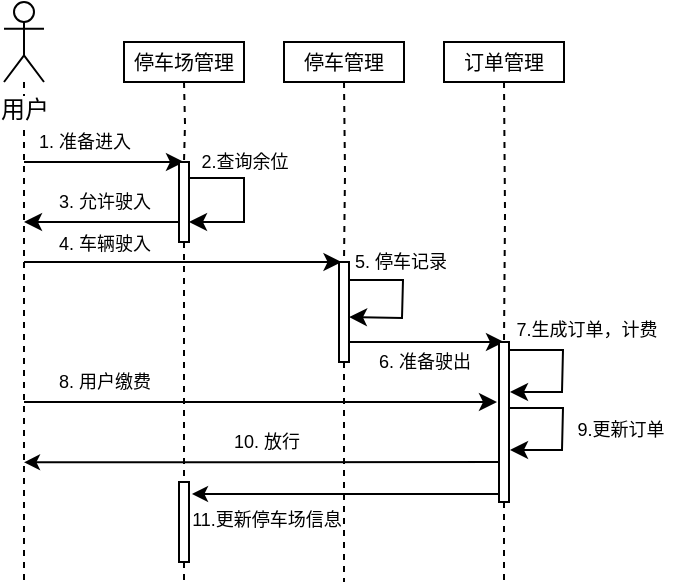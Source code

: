 <mxfile version="13.2.2" type="device"><diagram id="igMwZi8avEd2oZmqNjNi" name="第 1 页"><mxGraphModel dx="530" dy="360" grid="1" gridSize="10" guides="1" tooltips="1" connect="1" arrows="1" fold="1" page="1" pageScale="1" pageWidth="2000" pageHeight="1000" math="0" shadow="0"><root><mxCell id="0"/><mxCell id="1" parent="0"/><mxCell id="qglcW7JYUbHhm0F7xBUS-32" value="3. 允许驶入" style="text;html=1;align=center;verticalAlign=middle;resizable=0;points=[];autosize=1;fontSize=9;" parent="1" vertex="1"><mxGeometry x="160" y="180" width="60" height="20" as="geometry"/></mxCell><mxCell id="qglcW7JYUbHhm0F7xBUS-40" value="4. 车辆驶入" style="text;html=1;align=center;verticalAlign=middle;resizable=0;points=[];autosize=1;fontSize=9;" parent="1" vertex="1"><mxGeometry x="160" y="201" width="60" height="20" as="geometry"/></mxCell><mxCell id="qglcW7JYUbHhm0F7xBUS-9" style="edgeStyle=orthogonalEdgeStyle;rounded=0;orthogonalLoop=1;jettySize=auto;html=1;dashed=1;endArrow=none;endFill=0;" parent="1" source="qglcW7JYUbHhm0F7xBUS-1" edge="1"><mxGeometry relative="1" as="geometry"><mxPoint x="150" y="380" as="targetPoint"/></mxGeometry></mxCell><mxCell id="qglcW7JYUbHhm0F7xBUS-1" value="用户" style="shape=umlActor;verticalLabelPosition=bottom;labelBackgroundColor=#ffffff;verticalAlign=top;html=1;outlineConnect=0;" parent="1" vertex="1"><mxGeometry x="140" y="90" width="20" height="40" as="geometry"/></mxCell><mxCell id="qglcW7JYUbHhm0F7xBUS-10" style="edgeStyle=orthogonalEdgeStyle;rounded=0;orthogonalLoop=1;jettySize=auto;html=1;dashed=1;endArrow=none;endFill=0;" parent="1" source="ZohF471zZQNcrF_10OYR-8" edge="1"><mxGeometry relative="1" as="geometry"><mxPoint x="230" y="380" as="targetPoint"/><mxPoint x="230" y="130" as="sourcePoint"/><Array as="points"><mxPoint x="230" y="374"/><mxPoint x="230" y="374"/></Array></mxGeometry></mxCell><mxCell id="qglcW7JYUbHhm0F7xBUS-11" style="edgeStyle=orthogonalEdgeStyle;rounded=0;orthogonalLoop=1;jettySize=auto;html=1;dashed=1;endArrow=none;endFill=0;" parent="1" source="qglcW7JYUbHhm0F7xBUS-37" edge="1"><mxGeometry relative="1" as="geometry"><mxPoint x="310" y="380" as="targetPoint"/><mxPoint x="310" y="130" as="sourcePoint"/></mxGeometry></mxCell><mxCell id="qglcW7JYUbHhm0F7xBUS-12" style="edgeStyle=orthogonalEdgeStyle;rounded=0;orthogonalLoop=1;jettySize=auto;html=1;dashed=1;endArrow=none;endFill=0;" parent="1" source="qglcW7JYUbHhm0F7xBUS-47" edge="1"><mxGeometry relative="1" as="geometry"><mxPoint x="390" y="380" as="targetPoint"/><mxPoint x="390" y="130" as="sourcePoint"/></mxGeometry></mxCell><mxCell id="qglcW7JYUbHhm0F7xBUS-14" value="停车场管理" style="rounded=0;whiteSpace=wrap;html=1;fontSize=10;" parent="1" vertex="1"><mxGeometry x="200" y="110" width="60" height="20" as="geometry"/></mxCell><mxCell id="qglcW7JYUbHhm0F7xBUS-17" value="" style="endArrow=classic;html=1;fontSize=10;" parent="1" edge="1"><mxGeometry width="50" height="50" relative="1" as="geometry"><mxPoint x="150" y="170" as="sourcePoint"/><mxPoint x="230" y="170" as="targetPoint"/></mxGeometry></mxCell><mxCell id="qglcW7JYUbHhm0F7xBUS-18" value="1. 准备进入" style="text;html=1;align=center;verticalAlign=middle;resizable=0;points=[];autosize=1;fontSize=9;" parent="1" vertex="1"><mxGeometry x="150" y="150" width="60" height="20" as="geometry"/></mxCell><mxCell id="qglcW7JYUbHhm0F7xBUS-28" style="edgeStyle=orthogonalEdgeStyle;rounded=0;orthogonalLoop=1;jettySize=auto;html=1;exitX=0;exitY=0.75;exitDx=0;exitDy=0;endArrow=classic;endFill=1;fontSize=9;" parent="1" source="qglcW7JYUbHhm0F7xBUS-19" edge="1"><mxGeometry relative="1" as="geometry"><mxPoint x="150" y="200" as="targetPoint"/></mxGeometry></mxCell><mxCell id="qglcW7JYUbHhm0F7xBUS-19" value="" style="rounded=0;whiteSpace=wrap;html=1;fontSize=10;" parent="1" vertex="1"><mxGeometry x="227.5" y="170" width="5" height="40" as="geometry"/></mxCell><mxCell id="qglcW7JYUbHhm0F7xBUS-23" style="edgeStyle=orthogonalEdgeStyle;rounded=0;orthogonalLoop=1;jettySize=auto;html=1;dashed=1;endArrow=none;endFill=0;" parent="1" target="qglcW7JYUbHhm0F7xBUS-19" edge="1"><mxGeometry relative="1" as="geometry"><mxPoint x="230" y="340" as="targetPoint"/><mxPoint x="230" y="130" as="sourcePoint"/></mxGeometry></mxCell><mxCell id="qglcW7JYUbHhm0F7xBUS-26" value="" style="endArrow=classic;html=1;fontSize=10;rounded=0;entryX=1;entryY=0.75;entryDx=0;entryDy=0;" parent="1" target="qglcW7JYUbHhm0F7xBUS-19" edge="1"><mxGeometry width="50" height="50" relative="1" as="geometry"><mxPoint x="233" y="178" as="sourcePoint"/><mxPoint x="240" y="200" as="targetPoint"/><Array as="points"><mxPoint x="260" y="178"/><mxPoint x="260" y="200"/></Array></mxGeometry></mxCell><mxCell id="qglcW7JYUbHhm0F7xBUS-27" value="2.查询余位" style="text;html=1;align=center;verticalAlign=middle;resizable=0;points=[];autosize=1;fontSize=9;" parent="1" vertex="1"><mxGeometry x="230" y="160" width="60" height="20" as="geometry"/></mxCell><mxCell id="qglcW7JYUbHhm0F7xBUS-36" value="停车管理" style="rounded=0;whiteSpace=wrap;html=1;fontSize=10;" parent="1" vertex="1"><mxGeometry x="280" y="110" width="60" height="20" as="geometry"/></mxCell><mxCell id="qglcW7JYUbHhm0F7xBUS-37" value="" style="rounded=0;whiteSpace=wrap;html=1;fontSize=10;" parent="1" vertex="1"><mxGeometry x="307.5" y="220" width="5" height="50" as="geometry"/></mxCell><mxCell id="qglcW7JYUbHhm0F7xBUS-38" style="edgeStyle=orthogonalEdgeStyle;rounded=0;orthogonalLoop=1;jettySize=auto;html=1;dashed=1;endArrow=none;endFill=0;" parent="1" target="qglcW7JYUbHhm0F7xBUS-37" edge="1"><mxGeometry relative="1" as="geometry"><mxPoint x="310" y="340" as="targetPoint"/><mxPoint x="310" y="130" as="sourcePoint"/></mxGeometry></mxCell><mxCell id="qglcW7JYUbHhm0F7xBUS-39" value="" style="endArrow=classic;html=1;fontSize=10;entryX=0.25;entryY=0;entryDx=0;entryDy=0;" parent="1" target="qglcW7JYUbHhm0F7xBUS-37" edge="1"><mxGeometry width="50" height="50" relative="1" as="geometry"><mxPoint x="150" y="220" as="sourcePoint"/><mxPoint x="230" y="229.66" as="targetPoint"/></mxGeometry></mxCell><mxCell id="qglcW7JYUbHhm0F7xBUS-43" value="5. 停车记录" style="text;html=1;align=center;verticalAlign=middle;resizable=0;points=[];autosize=1;fontSize=9;" parent="1" vertex="1"><mxGeometry x="307.5" y="210" width="60" height="20" as="geometry"/></mxCell><mxCell id="qglcW7JYUbHhm0F7xBUS-45" value="订单管理" style="rounded=0;whiteSpace=wrap;html=1;fontSize=10;" parent="1" vertex="1"><mxGeometry x="360" y="110" width="60" height="20" as="geometry"/></mxCell><mxCell id="qglcW7JYUbHhm0F7xBUS-46" value="" style="endArrow=classic;html=1;fontSize=10;" parent="1" edge="1"><mxGeometry width="50" height="50" relative="1" as="geometry"><mxPoint x="313" y="260" as="sourcePoint"/><mxPoint x="390" y="260" as="targetPoint"/></mxGeometry></mxCell><mxCell id="ZohF471zZQNcrF_10OYR-15" style="edgeStyle=none;rounded=0;orthogonalLoop=1;jettySize=auto;html=1;startArrow=none;startFill=0;startSize=5;endArrow=classic;endFill=1;endSize=5;fillColor=#B2CEF7;fontSize=12;entryX=1.397;entryY=0.15;entryDx=0;entryDy=0;entryPerimeter=0;" edge="1" parent="1"><mxGeometry relative="1" as="geometry"><mxPoint x="387.5" y="336" as="sourcePoint"/><mxPoint x="233.985" y="336" as="targetPoint"/></mxGeometry></mxCell><mxCell id="qglcW7JYUbHhm0F7xBUS-47" value="" style="rounded=0;whiteSpace=wrap;html=1;fontSize=10;" parent="1" vertex="1"><mxGeometry x="387.5" y="260" width="5" height="80" as="geometry"/></mxCell><mxCell id="qglcW7JYUbHhm0F7xBUS-48" style="edgeStyle=orthogonalEdgeStyle;rounded=0;orthogonalLoop=1;jettySize=auto;html=1;dashed=1;endArrow=none;endFill=0;" parent="1" target="qglcW7JYUbHhm0F7xBUS-47" edge="1"><mxGeometry relative="1" as="geometry"><mxPoint x="390" y="340" as="targetPoint"/><mxPoint x="390" y="130" as="sourcePoint"/></mxGeometry></mxCell><mxCell id="qglcW7JYUbHhm0F7xBUS-49" value="6. 准备驶出" style="text;html=1;align=center;verticalAlign=middle;resizable=0;points=[];autosize=1;fontSize=9;" parent="1" vertex="1"><mxGeometry x="320" y="260" width="60" height="20" as="geometry"/></mxCell><mxCell id="qglcW7JYUbHhm0F7xBUS-50" value="" style="endArrow=classic;html=1;fontSize=10;rounded=0;" parent="1" edge="1"><mxGeometry width="50" height="50" relative="1" as="geometry"><mxPoint x="392.5" y="264" as="sourcePoint"/><mxPoint x="393" y="285" as="targetPoint"/><Array as="points"><mxPoint x="419.5" y="264"/><mxPoint x="419" y="285"/></Array></mxGeometry></mxCell><mxCell id="qglcW7JYUbHhm0F7xBUS-51" value="7.生成订单，计费" style="text;html=1;align=center;verticalAlign=middle;resizable=0;points=[];autosize=1;fontSize=9;" parent="1" vertex="1"><mxGeometry x="385.5" y="244" width="90" height="20" as="geometry"/></mxCell><mxCell id="qglcW7JYUbHhm0F7xBUS-52" style="edgeStyle=orthogonalEdgeStyle;rounded=0;orthogonalLoop=1;jettySize=auto;html=1;exitX=0;exitY=0.75;exitDx=0;exitDy=0;endArrow=classic;endFill=1;fontSize=9;" parent="1" edge="1"><mxGeometry relative="1" as="geometry"><mxPoint x="386.5" y="290" as="targetPoint"/><mxPoint x="150" y="290" as="sourcePoint"/></mxGeometry></mxCell><mxCell id="qglcW7JYUbHhm0F7xBUS-53" value="8. 用户缴费" style="text;html=1;align=center;verticalAlign=middle;resizable=0;points=[];autosize=1;fontSize=9;" parent="1" vertex="1"><mxGeometry x="160" y="270" width="60" height="20" as="geometry"/></mxCell><mxCell id="ZohF471zZQNcrF_10OYR-5" value="" style="endArrow=classic;html=1;fontSize=10;rounded=0;entryX=1;entryY=0.75;entryDx=0;entryDy=0;" edge="1" parent="1"><mxGeometry width="50" height="50" relative="1" as="geometry"><mxPoint x="312.5" y="229" as="sourcePoint"/><mxPoint x="312.5" y="247.5" as="targetPoint"/><Array as="points"><mxPoint x="339.5" y="229"/><mxPoint x="339" y="248"/></Array></mxGeometry></mxCell><mxCell id="ZohF471zZQNcrF_10OYR-17" style="edgeStyle=none;rounded=0;orthogonalLoop=1;jettySize=auto;html=1;exitX=0;exitY=0.75;exitDx=0;exitDy=0;startArrow=none;startFill=0;startSize=5;endArrow=classic;endFill=1;endSize=5;fillColor=#B2CEF7;fontSize=12;" edge="1" parent="1" source="qglcW7JYUbHhm0F7xBUS-47"><mxGeometry relative="1" as="geometry"><mxPoint x="150" y="320.138" as="targetPoint"/><mxPoint x="227.5" y="320" as="sourcePoint"/></mxGeometry></mxCell><mxCell id="ZohF471zZQNcrF_10OYR-8" value="" style="rounded=0;whiteSpace=wrap;html=1;fontSize=10;" vertex="1" parent="1"><mxGeometry x="227.5" y="330" width="5" height="40" as="geometry"/></mxCell><mxCell id="ZohF471zZQNcrF_10OYR-9" style="edgeStyle=orthogonalEdgeStyle;rounded=0;orthogonalLoop=1;jettySize=auto;html=1;dashed=1;endArrow=none;endFill=0;" edge="1" parent="1" source="qglcW7JYUbHhm0F7xBUS-19" target="ZohF471zZQNcrF_10OYR-8"><mxGeometry relative="1" as="geometry"><mxPoint x="230" y="360" as="targetPoint"/><mxPoint x="230" y="210" as="sourcePoint"/></mxGeometry></mxCell><mxCell id="ZohF471zZQNcrF_10OYR-10" value="" style="endArrow=classic;html=1;fontSize=10;rounded=0;" edge="1" parent="1"><mxGeometry width="50" height="50" relative="1" as="geometry"><mxPoint x="392.5" y="293" as="sourcePoint"/><mxPoint x="393" y="314" as="targetPoint"/><Array as="points"><mxPoint x="419.5" y="293"/><mxPoint x="419" y="314"/></Array></mxGeometry></mxCell><mxCell id="ZohF471zZQNcrF_10OYR-11" value="9.更新订单" style="text;html=1;align=center;verticalAlign=middle;resizable=0;points=[];autosize=1;fontSize=9;" vertex="1" parent="1"><mxGeometry x="418" y="294" width="60" height="20" as="geometry"/></mxCell><mxCell id="ZohF471zZQNcrF_10OYR-16" value="11.更新停车场信息" style="text;html=1;align=center;verticalAlign=middle;resizable=0;points=[];autosize=1;fontSize=9;" vertex="1" parent="1"><mxGeometry x="225.5" y="339" width="90" height="20" as="geometry"/></mxCell><mxCell id="ZohF471zZQNcrF_10OYR-18" value="10. 放行" style="text;html=1;align=center;verticalAlign=middle;resizable=0;points=[];autosize=1;fontSize=9;" vertex="1" parent="1"><mxGeometry x="245.5" y="300" width="50" height="20" as="geometry"/></mxCell></root></mxGraphModel></diagram></mxfile>